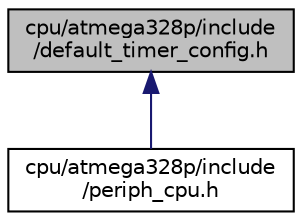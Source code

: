 digraph "cpu/atmega328p/include/default_timer_config.h"
{
 // LATEX_PDF_SIZE
  edge [fontname="Helvetica",fontsize="10",labelfontname="Helvetica",labelfontsize="10"];
  node [fontname="Helvetica",fontsize="10",shape=record];
  Node1 [label="cpu/atmega328p/include\l/default_timer_config.h",height=0.2,width=0.4,color="black", fillcolor="grey75", style="filled", fontcolor="black",tooltip="Default timer configuration."];
  Node1 -> Node2 [dir="back",color="midnightblue",fontsize="10",style="solid",fontname="Helvetica"];
  Node2 [label="cpu/atmega328p/include\l/periph_cpu.h",height=0.2,width=0.4,color="black", fillcolor="white", style="filled",URL="$atmega328p_2include_2periph__cpu_8h.html",tooltip="CPU specific definitions for internal peripheral handling."];
}
